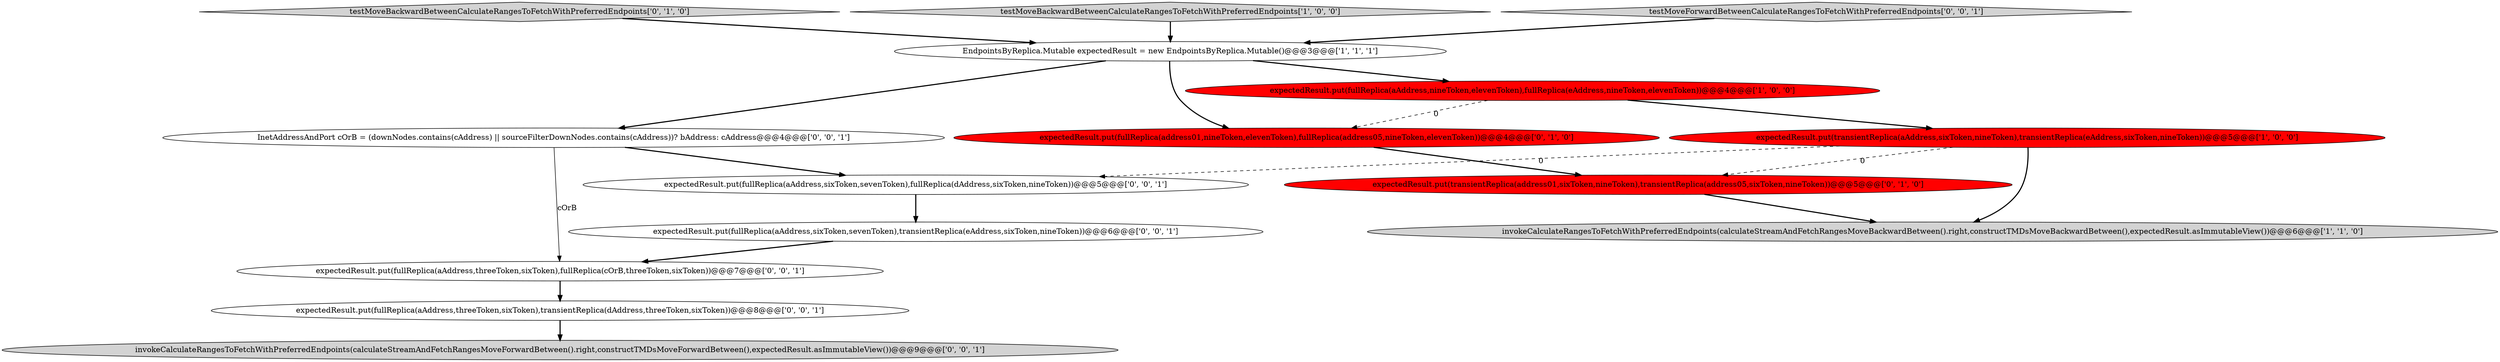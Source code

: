 digraph {
10 [style = filled, label = "expectedResult.put(fullReplica(aAddress,threeToken,sixToken),fullReplica(cOrB,threeToken,sixToken))@@@7@@@['0', '0', '1']", fillcolor = white, shape = ellipse image = "AAA0AAABBB3BBB"];
8 [style = filled, label = "expectedResult.put(fullReplica(aAddress,threeToken,sixToken),transientReplica(dAddress,threeToken,sixToken))@@@8@@@['0', '0', '1']", fillcolor = white, shape = ellipse image = "AAA0AAABBB3BBB"];
0 [style = filled, label = "EndpointsByReplica.Mutable expectedResult = new EndpointsByReplica.Mutable()@@@3@@@['1', '1', '1']", fillcolor = white, shape = ellipse image = "AAA0AAABBB1BBB"];
6 [style = filled, label = "testMoveBackwardBetweenCalculateRangesToFetchWithPreferredEndpoints['0', '1', '0']", fillcolor = lightgray, shape = diamond image = "AAA0AAABBB2BBB"];
12 [style = filled, label = "expectedResult.put(fullReplica(aAddress,sixToken,sevenToken),fullReplica(dAddress,sixToken,nineToken))@@@5@@@['0', '0', '1']", fillcolor = white, shape = ellipse image = "AAA0AAABBB3BBB"];
1 [style = filled, label = "testMoveBackwardBetweenCalculateRangesToFetchWithPreferredEndpoints['1', '0', '0']", fillcolor = lightgray, shape = diamond image = "AAA0AAABBB1BBB"];
11 [style = filled, label = "expectedResult.put(fullReplica(aAddress,sixToken,sevenToken),transientReplica(eAddress,sixToken,nineToken))@@@6@@@['0', '0', '1']", fillcolor = white, shape = ellipse image = "AAA0AAABBB3BBB"];
13 [style = filled, label = "invokeCalculateRangesToFetchWithPreferredEndpoints(calculateStreamAndFetchRangesMoveForwardBetween().right,constructTMDsMoveForwardBetween(),expectedResult.asImmutableView())@@@9@@@['0', '0', '1']", fillcolor = lightgray, shape = ellipse image = "AAA0AAABBB3BBB"];
4 [style = filled, label = "invokeCalculateRangesToFetchWithPreferredEndpoints(calculateStreamAndFetchRangesMoveBackwardBetween().right,constructTMDsMoveBackwardBetween(),expectedResult.asImmutableView())@@@6@@@['1', '1', '0']", fillcolor = lightgray, shape = ellipse image = "AAA0AAABBB1BBB"];
3 [style = filled, label = "expectedResult.put(transientReplica(aAddress,sixToken,nineToken),transientReplica(eAddress,sixToken,nineToken))@@@5@@@['1', '0', '0']", fillcolor = red, shape = ellipse image = "AAA1AAABBB1BBB"];
14 [style = filled, label = "InetAddressAndPort cOrB = (downNodes.contains(cAddress) || sourceFilterDownNodes.contains(cAddress))? bAddress: cAddress@@@4@@@['0', '0', '1']", fillcolor = white, shape = ellipse image = "AAA0AAABBB3BBB"];
7 [style = filled, label = "expectedResult.put(fullReplica(address01,nineToken,elevenToken),fullReplica(address05,nineToken,elevenToken))@@@4@@@['0', '1', '0']", fillcolor = red, shape = ellipse image = "AAA1AAABBB2BBB"];
5 [style = filled, label = "expectedResult.put(transientReplica(address01,sixToken,nineToken),transientReplica(address05,sixToken,nineToken))@@@5@@@['0', '1', '0']", fillcolor = red, shape = ellipse image = "AAA1AAABBB2BBB"];
2 [style = filled, label = "expectedResult.put(fullReplica(aAddress,nineToken,elevenToken),fullReplica(eAddress,nineToken,elevenToken))@@@4@@@['1', '0', '0']", fillcolor = red, shape = ellipse image = "AAA1AAABBB1BBB"];
9 [style = filled, label = "testMoveForwardBetweenCalculateRangesToFetchWithPreferredEndpoints['0', '0', '1']", fillcolor = lightgray, shape = diamond image = "AAA0AAABBB3BBB"];
3->5 [style = dashed, label="0"];
7->5 [style = bold, label=""];
0->14 [style = bold, label=""];
6->0 [style = bold, label=""];
1->0 [style = bold, label=""];
3->12 [style = dashed, label="0"];
9->0 [style = bold, label=""];
10->8 [style = bold, label=""];
8->13 [style = bold, label=""];
2->7 [style = dashed, label="0"];
11->10 [style = bold, label=""];
3->4 [style = bold, label=""];
14->10 [style = solid, label="cOrB"];
14->12 [style = bold, label=""];
5->4 [style = bold, label=""];
2->3 [style = bold, label=""];
0->2 [style = bold, label=""];
0->7 [style = bold, label=""];
12->11 [style = bold, label=""];
}
